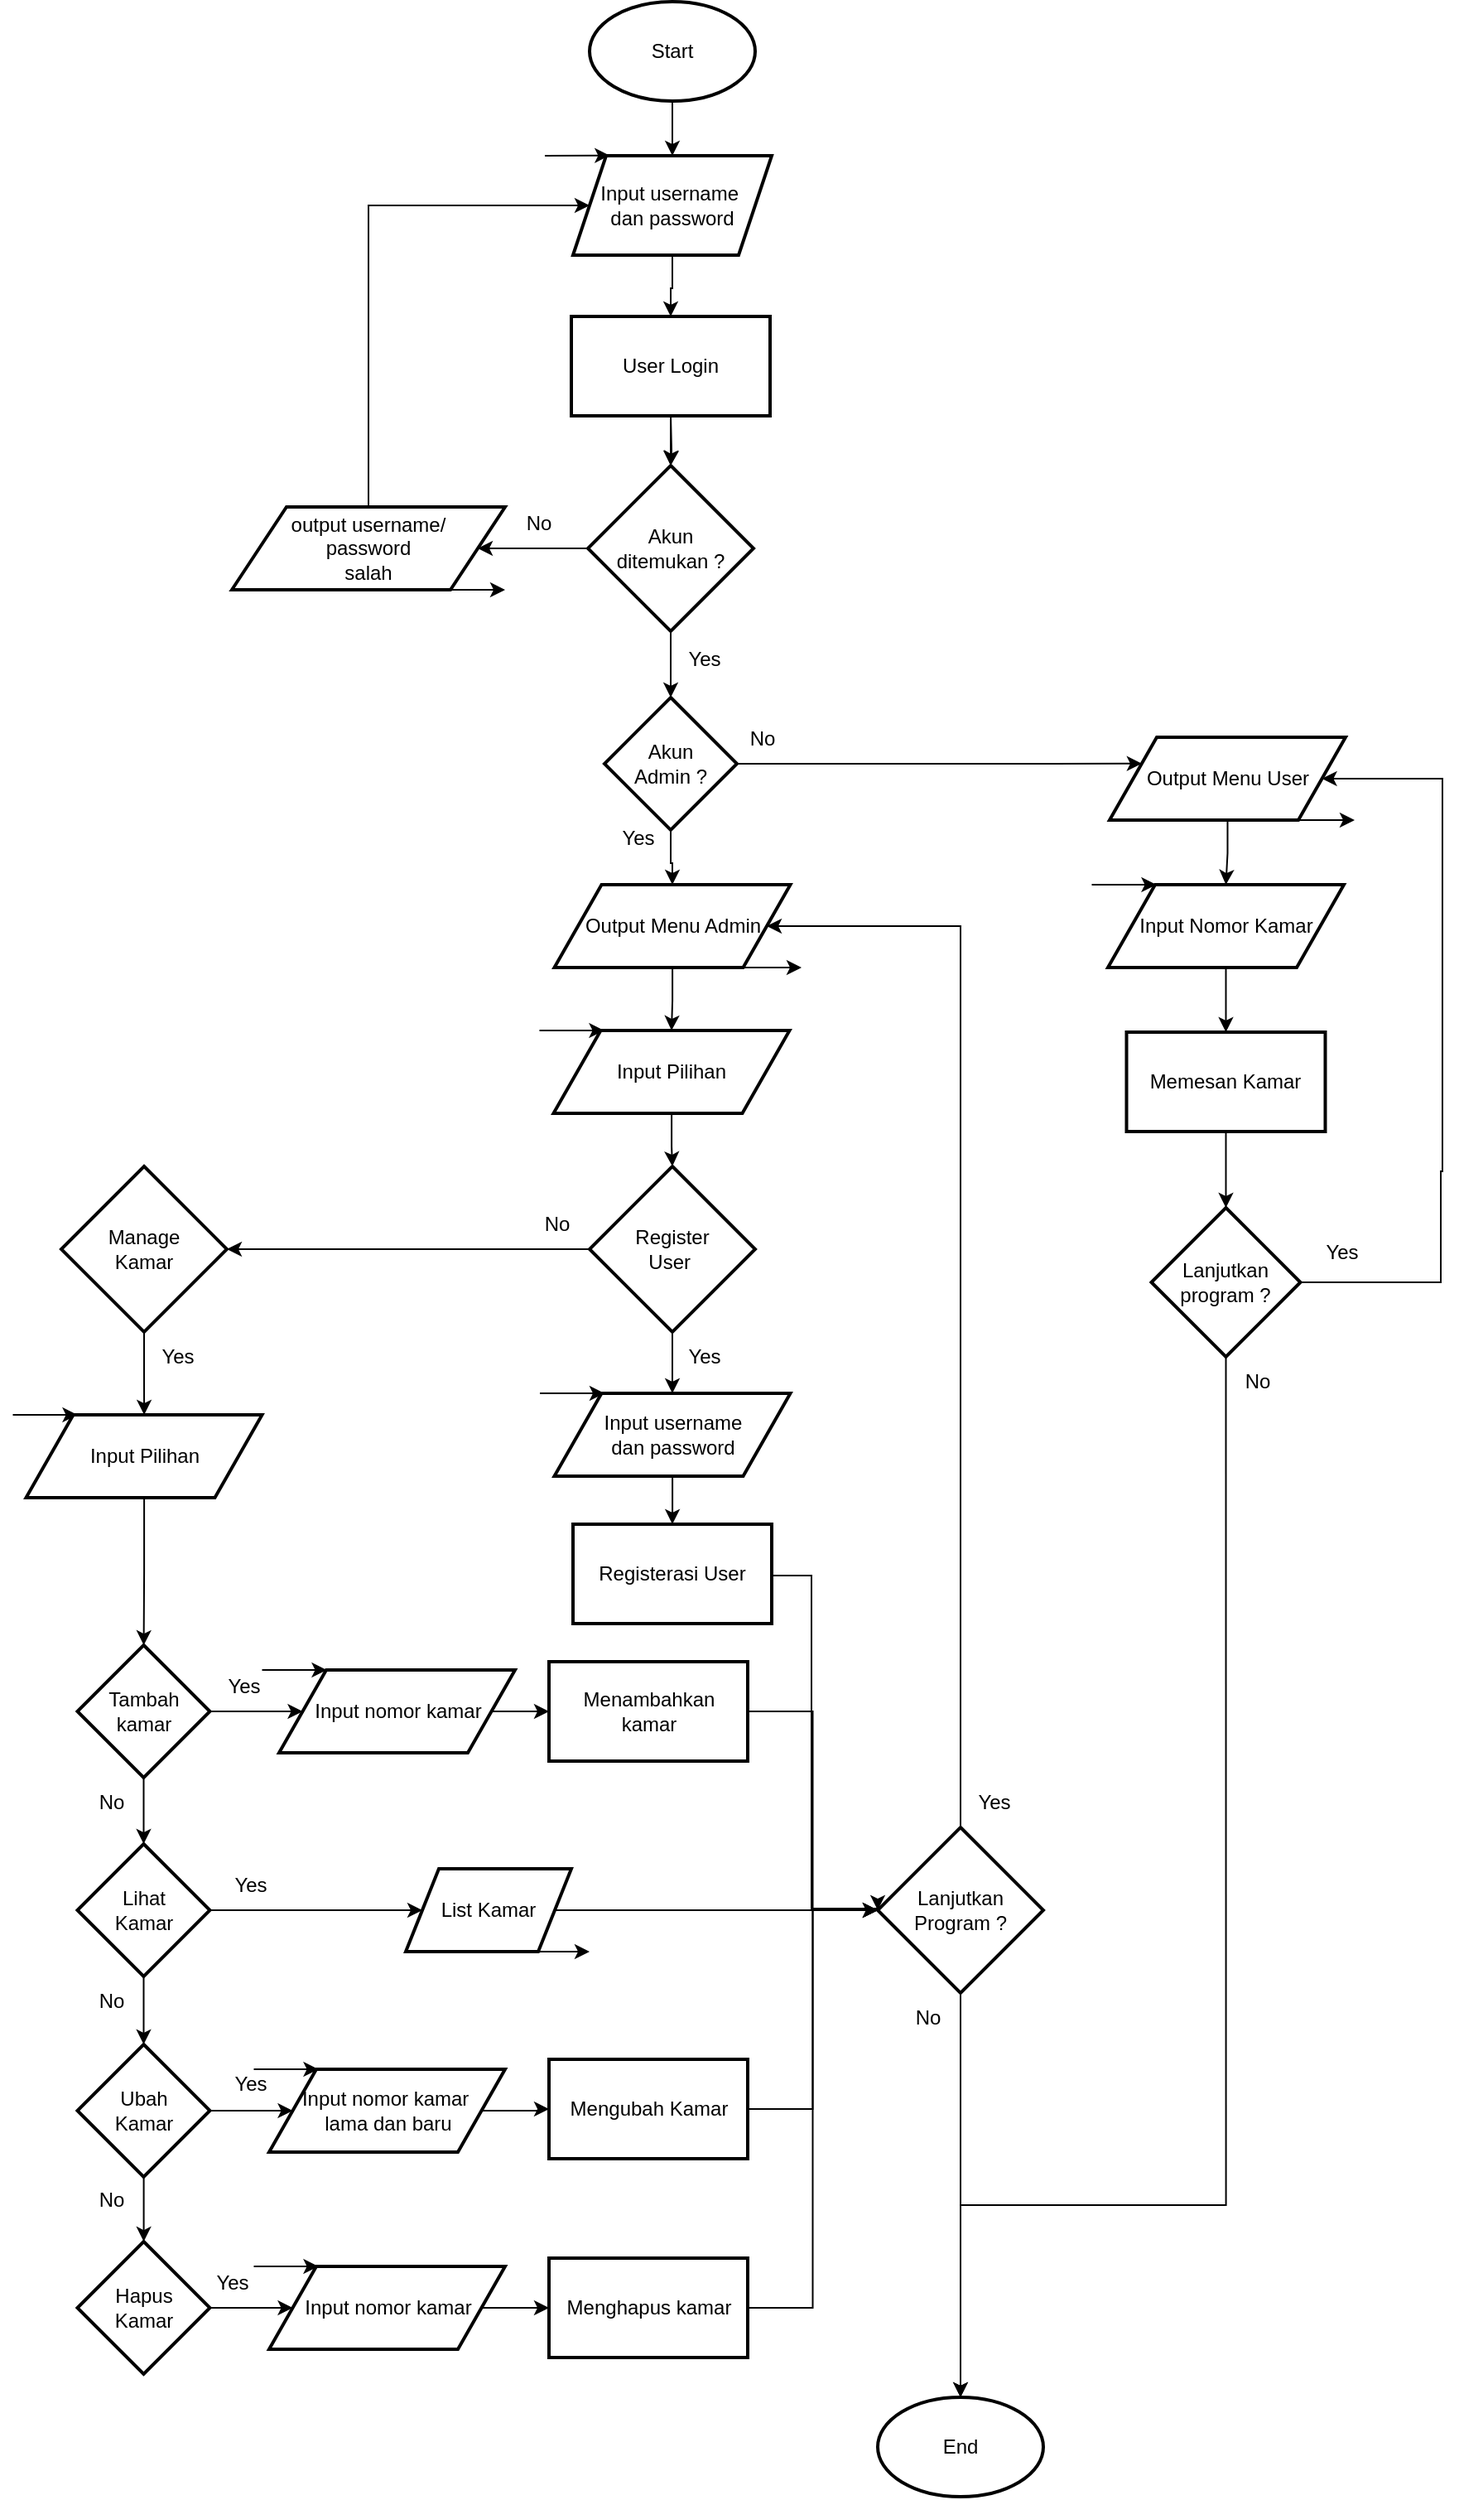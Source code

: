 <mxfile version="24.7.17">
  <diagram name="Page-1" id="f5_gavlyWGWcPMPK72Mo">
    <mxGraphModel dx="1489" dy="1859" grid="1" gridSize="10" guides="1" tooltips="1" connect="1" arrows="1" fold="1" page="1" pageScale="1" pageWidth="850" pageHeight="1100" math="0" shadow="0">
      <root>
        <mxCell id="0" />
        <mxCell id="1" parent="0" />
        <mxCell id="Szz_0jvh1cqQydP9ENVo-8" style="edgeStyle=orthogonalEdgeStyle;rounded=0;orthogonalLoop=1;jettySize=auto;html=1;entryX=0.5;entryY=0;entryDx=0;entryDy=0;" parent="1" source="CTmQaMRfLMgIivIih5rs-1" target="Szz_0jvh1cqQydP9ENVo-7" edge="1">
          <mxGeometry relative="1" as="geometry" />
        </mxCell>
        <mxCell id="CTmQaMRfLMgIivIih5rs-1" value="Start" style="strokeWidth=2;html=1;shape=mxgraph.flowchart.start_1;whiteSpace=wrap;" parent="1" vertex="1">
          <mxGeometry x="376" y="-90" width="100" height="60" as="geometry" />
        </mxCell>
        <mxCell id="CTmQaMRfLMgIivIih5rs-3" value="End" style="strokeWidth=2;html=1;shape=mxgraph.flowchart.start_1;whiteSpace=wrap;" parent="1" vertex="1">
          <mxGeometry x="550" y="1356" width="100" height="60" as="geometry" />
        </mxCell>
        <mxCell id="CTmQaMRfLMgIivIih5rs-8" value="" style="edgeStyle=orthogonalEdgeStyle;rounded=0;orthogonalLoop=1;jettySize=auto;html=1;" parent="1" target="CTmQaMRfLMgIivIih5rs-5" edge="1">
          <mxGeometry relative="1" as="geometry">
            <mxPoint x="425" y="160" as="sourcePoint" />
          </mxGeometry>
        </mxCell>
        <mxCell id="CTmQaMRfLMgIivIih5rs-12" value="" style="edgeStyle=orthogonalEdgeStyle;rounded=0;orthogonalLoop=1;jettySize=auto;html=1;" parent="1" source="CTmQaMRfLMgIivIih5rs-5" target="CTmQaMRfLMgIivIih5rs-18" edge="1">
          <mxGeometry relative="1" as="geometry">
            <mxPoint x="305" y="240" as="targetPoint" />
          </mxGeometry>
        </mxCell>
        <mxCell id="CTmQaMRfLMgIivIih5rs-21" value="" style="edgeStyle=orthogonalEdgeStyle;rounded=0;orthogonalLoop=1;jettySize=auto;html=1;" parent="1" source="CTmQaMRfLMgIivIih5rs-5" target="CTmQaMRfLMgIivIih5rs-20" edge="1">
          <mxGeometry relative="1" as="geometry" />
        </mxCell>
        <mxCell id="CTmQaMRfLMgIivIih5rs-5" value="Akun&lt;div&gt;ditemukan ?&lt;/div&gt;" style="strokeWidth=2;html=1;shape=mxgraph.flowchart.decision;whiteSpace=wrap;" parent="1" vertex="1">
          <mxGeometry x="375" y="190" width="100" height="100" as="geometry" />
        </mxCell>
        <mxCell id="CTmQaMRfLMgIivIih5rs-15" value="" style="edgeStyle=orthogonalEdgeStyle;rounded=0;orthogonalLoop=1;jettySize=auto;html=1;" parent="1" source="CTmQaMRfLMgIivIih5rs-13" target="CTmQaMRfLMgIivIih5rs-5" edge="1">
          <mxGeometry relative="1" as="geometry" />
        </mxCell>
        <mxCell id="CTmQaMRfLMgIivIih5rs-13" value="User Login" style="whiteSpace=wrap;html=1;strokeWidth=2;" parent="1" vertex="1">
          <mxGeometry x="365" y="100" width="120" height="60" as="geometry" />
        </mxCell>
        <mxCell id="CTmQaMRfLMgIivIih5rs-17" value="No" style="text;html=1;align=center;verticalAlign=middle;resizable=0;points=[];autosize=1;strokeColor=none;fillColor=none;" parent="1" vertex="1">
          <mxGeometry x="325" y="210" width="40" height="30" as="geometry" />
        </mxCell>
        <mxCell id="KmB1iOixg5gTxzGHTbVY-1" style="edgeStyle=orthogonalEdgeStyle;rounded=0;orthogonalLoop=1;jettySize=auto;html=1;exitX=0.5;exitY=0;exitDx=0;exitDy=0;entryX=0;entryY=0.5;entryDx=0;entryDy=0;" parent="1" source="CTmQaMRfLMgIivIih5rs-18" target="Szz_0jvh1cqQydP9ENVo-7" edge="1">
          <mxGeometry relative="1" as="geometry">
            <Array as="points">
              <mxPoint x="243" y="33" />
            </Array>
          </mxGeometry>
        </mxCell>
        <mxCell id="CTmQaMRfLMgIivIih5rs-18" value="output username/&lt;div&gt;password&lt;div&gt;salah&lt;/div&gt;&lt;/div&gt;" style="shape=parallelogram;perimeter=parallelogramPerimeter;whiteSpace=wrap;html=1;dashed=0;shadow=0;fontStyle=0;labelBorderColor=none;labelBackgroundColor=none;strokeColor=default;strokeWidth=2;align=center;verticalAlign=middle;fontFamily=Helvetica;fontSize=12;fontColor=default;fillColor=default;" parent="1" vertex="1">
          <mxGeometry x="160" y="215" width="165" height="50" as="geometry" />
        </mxCell>
        <mxCell id="CTmQaMRfLMgIivIih5rs-23" value="" style="edgeStyle=orthogonalEdgeStyle;rounded=0;orthogonalLoop=1;jettySize=auto;html=1;entryX=0;entryY=0.25;entryDx=0;entryDy=0;" parent="1" source="CTmQaMRfLMgIivIih5rs-20" target="CTmQaMRfLMgIivIih5rs-35" edge="1">
          <mxGeometry relative="1" as="geometry">
            <mxPoint x="714" y="370" as="targetPoint" />
          </mxGeometry>
        </mxCell>
        <mxCell id="CTmQaMRfLMgIivIih5rs-117" style="edgeStyle=orthogonalEdgeStyle;rounded=0;orthogonalLoop=1;jettySize=auto;html=1;entryX=0.5;entryY=0;entryDx=0;entryDy=0;" parent="1" source="CTmQaMRfLMgIivIih5rs-20" target="CTmQaMRfLMgIivIih5rs-33" edge="1">
          <mxGeometry relative="1" as="geometry" />
        </mxCell>
        <mxCell id="CTmQaMRfLMgIivIih5rs-20" value="Akun&lt;div&gt;Admin ?&lt;/div&gt;" style="rhombus;whiteSpace=wrap;html=1;strokeWidth=2;" parent="1" vertex="1">
          <mxGeometry x="385" y="330" width="80" height="80" as="geometry" />
        </mxCell>
        <mxCell id="CTmQaMRfLMgIivIih5rs-24" value="Yes" style="text;html=1;align=center;verticalAlign=middle;resizable=0;points=[];autosize=1;strokeColor=none;fillColor=none;" parent="1" vertex="1">
          <mxGeometry x="425" y="292" width="40" height="30" as="geometry" />
        </mxCell>
        <mxCell id="CTmQaMRfLMgIivIih5rs-25" value="No" style="text;html=1;align=center;verticalAlign=middle;resizable=0;points=[];autosize=1;strokeColor=none;fillColor=none;" parent="1" vertex="1">
          <mxGeometry x="460" y="340" width="40" height="30" as="geometry" />
        </mxCell>
        <mxCell id="CTmQaMRfLMgIivIih5rs-28" value="Yes" style="text;html=1;align=center;verticalAlign=middle;resizable=0;points=[];autosize=1;strokeColor=none;fillColor=none;" parent="1" vertex="1">
          <mxGeometry x="384.75" y="400" width="40" height="30" as="geometry" />
        </mxCell>
        <mxCell id="Szz_0jvh1cqQydP9ENVo-17" style="edgeStyle=orthogonalEdgeStyle;rounded=0;orthogonalLoop=1;jettySize=auto;html=1;entryX=0.5;entryY=0;entryDx=0;entryDy=0;" parent="1" source="CTmQaMRfLMgIivIih5rs-33" target="Szz_0jvh1cqQydP9ENVo-14" edge="1">
          <mxGeometry relative="1" as="geometry" />
        </mxCell>
        <mxCell id="CTmQaMRfLMgIivIih5rs-33" value="Output Menu Admin" style="shape=parallelogram;perimeter=parallelogramPerimeter;whiteSpace=wrap;html=1;dashed=0;strokeColor=default;strokeWidth=2;align=center;verticalAlign=middle;fontFamily=Helvetica;fontSize=12;fontColor=default;fillColor=default;" parent="1" vertex="1">
          <mxGeometry x="354.75" y="443" width="142.5" height="50" as="geometry" />
        </mxCell>
        <mxCell id="Szz_0jvh1cqQydP9ENVo-21" style="edgeStyle=orthogonalEdgeStyle;rounded=0;orthogonalLoop=1;jettySize=auto;html=1;entryX=0.5;entryY=0;entryDx=0;entryDy=0;" parent="1" source="CTmQaMRfLMgIivIih5rs-35" target="Szz_0jvh1cqQydP9ENVo-20" edge="1">
          <mxGeometry relative="1" as="geometry" />
        </mxCell>
        <mxCell id="CTmQaMRfLMgIivIih5rs-35" value="Output Menu User" style="shape=parallelogram;perimeter=parallelogramPerimeter;whiteSpace=wrap;html=1;dashed=0;strokeColor=default;strokeWidth=2;align=center;verticalAlign=middle;fontFamily=Helvetica;fontSize=12;fontColor=default;fillColor=default;" parent="1" vertex="1">
          <mxGeometry x="690" y="354" width="142.5" height="50" as="geometry" />
        </mxCell>
        <mxCell id="CTmQaMRfLMgIivIih5rs-43" value="" style="edgeStyle=orthogonalEdgeStyle;rounded=0;orthogonalLoop=1;jettySize=auto;html=1;" parent="1" source="CTmQaMRfLMgIivIih5rs-38" target="CTmQaMRfLMgIivIih5rs-42" edge="1">
          <mxGeometry relative="1" as="geometry" />
        </mxCell>
        <mxCell id="Szz_0jvh1cqQydP9ENVo-24" style="edgeStyle=orthogonalEdgeStyle;rounded=0;orthogonalLoop=1;jettySize=auto;html=1;entryX=0.5;entryY=0;entryDx=0;entryDy=0;" parent="1" source="CTmQaMRfLMgIivIih5rs-38" target="Szz_0jvh1cqQydP9ENVo-23" edge="1">
          <mxGeometry relative="1" as="geometry" />
        </mxCell>
        <mxCell id="CTmQaMRfLMgIivIih5rs-38" value="Register&lt;div&gt;User&amp;nbsp;&lt;/div&gt;" style="strokeWidth=2;html=1;shape=mxgraph.flowchart.decision;whiteSpace=wrap;" parent="1" vertex="1">
          <mxGeometry x="376" y="613" width="100" height="100" as="geometry" />
        </mxCell>
        <mxCell id="CTmQaMRfLMgIivIih5rs-56" value="" style="edgeStyle=orthogonalEdgeStyle;rounded=0;orthogonalLoop=1;jettySize=auto;html=1;" parent="1" source="ys0p1O7EgWVjhq2hk7gU-1" target="CTmQaMRfLMgIivIih5rs-55" edge="1">
          <mxGeometry relative="1" as="geometry" />
        </mxCell>
        <mxCell id="CTmQaMRfLMgIivIih5rs-42" value="Manage&lt;div&gt;Kamar&lt;/div&gt;" style="strokeWidth=2;html=1;shape=mxgraph.flowchart.decision;whiteSpace=wrap;" parent="1" vertex="1">
          <mxGeometry x="57" y="613" width="100" height="100" as="geometry" />
        </mxCell>
        <mxCell id="CTmQaMRfLMgIivIih5rs-44" value="Registerasi User" style="whiteSpace=wrap;html=1;strokeWidth=2;" parent="1" vertex="1">
          <mxGeometry x="366" y="829" width="120" height="60" as="geometry" />
        </mxCell>
        <mxCell id="CTmQaMRfLMgIivIih5rs-48" value="Yes" style="text;html=1;align=center;verticalAlign=middle;resizable=0;points=[];autosize=1;strokeColor=none;fillColor=none;" parent="1" vertex="1">
          <mxGeometry x="424.75" y="713" width="40" height="30" as="geometry" />
        </mxCell>
        <mxCell id="CTmQaMRfLMgIivIih5rs-49" value="No" style="text;html=1;align=center;verticalAlign=middle;resizable=0;points=[];autosize=1;strokeColor=none;fillColor=none;" parent="1" vertex="1">
          <mxGeometry x="336" y="633" width="40" height="30" as="geometry" />
        </mxCell>
        <mxCell id="CTmQaMRfLMgIivIih5rs-101" value="" style="edgeStyle=orthogonalEdgeStyle;rounded=0;orthogonalLoop=1;jettySize=auto;html=1;" parent="1" source="CTmQaMRfLMgIivIih5rs-52" target="CTmQaMRfLMgIivIih5rs-100" edge="1">
          <mxGeometry relative="1" as="geometry" />
        </mxCell>
        <mxCell id="CTmQaMRfLMgIivIih5rs-52" value="Memesan Kamar" style="whiteSpace=wrap;html=1;dashed=0;strokeWidth=2;" parent="1" vertex="1">
          <mxGeometry x="700.25" y="532" width="120" height="60" as="geometry" />
        </mxCell>
        <mxCell id="CTmQaMRfLMgIivIih5rs-76" value="" style="edgeStyle=orthogonalEdgeStyle;rounded=0;orthogonalLoop=1;jettySize=auto;html=1;" parent="1" source="CTmQaMRfLMgIivIih5rs-55" target="CTmQaMRfLMgIivIih5rs-75" edge="1">
          <mxGeometry relative="1" as="geometry" />
        </mxCell>
        <mxCell id="Szz_0jvh1cqQydP9ENVo-30" style="edgeStyle=orthogonalEdgeStyle;rounded=0;orthogonalLoop=1;jettySize=auto;html=1;exitX=1;exitY=0.5;exitDx=0;exitDy=0;" parent="1" source="CTmQaMRfLMgIivIih5rs-55" target="Szz_0jvh1cqQydP9ENVo-28" edge="1">
          <mxGeometry relative="1" as="geometry" />
        </mxCell>
        <mxCell id="CTmQaMRfLMgIivIih5rs-55" value="Tambah&lt;br&gt;kamar" style="rhombus;whiteSpace=wrap;html=1;strokeWidth=2;" parent="1" vertex="1">
          <mxGeometry x="66.75" y="902" width="80" height="80" as="geometry" />
        </mxCell>
        <mxCell id="CTmQaMRfLMgIivIih5rs-57" value="Yes" style="text;html=1;align=center;verticalAlign=middle;resizable=0;points=[];autosize=1;strokeColor=none;fillColor=none;" parent="1" vertex="1">
          <mxGeometry x="106.75" y="713" width="40" height="30" as="geometry" />
        </mxCell>
        <mxCell id="CTmQaMRfLMgIivIih5rs-65" value="Menambahkan&lt;div&gt;kamar&lt;/div&gt;" style="whiteSpace=wrap;html=1;strokeWidth=2;" parent="1" vertex="1">
          <mxGeometry x="351.5" y="912" width="120" height="60" as="geometry" />
        </mxCell>
        <mxCell id="CTmQaMRfLMgIivIih5rs-81" style="edgeStyle=orthogonalEdgeStyle;rounded=0;orthogonalLoop=1;jettySize=auto;html=1;entryX=0;entryY=0.5;entryDx=0;entryDy=0;" parent="1" source="CTmQaMRfLMgIivIih5rs-75" target="CTmQaMRfLMgIivIih5rs-80" edge="1">
          <mxGeometry relative="1" as="geometry" />
        </mxCell>
        <mxCell id="CTmQaMRfLMgIivIih5rs-83" value="" style="edgeStyle=orthogonalEdgeStyle;rounded=0;orthogonalLoop=1;jettySize=auto;html=1;" parent="1" source="CTmQaMRfLMgIivIih5rs-75" target="CTmQaMRfLMgIivIih5rs-82" edge="1">
          <mxGeometry relative="1" as="geometry" />
        </mxCell>
        <mxCell id="CTmQaMRfLMgIivIih5rs-75" value="Lihat&lt;div&gt;Kamar&lt;/div&gt;" style="rhombus;whiteSpace=wrap;html=1;strokeWidth=2;" parent="1" vertex="1">
          <mxGeometry x="66.75" y="1022" width="80" height="80" as="geometry" />
        </mxCell>
        <mxCell id="CTmQaMRfLMgIivIih5rs-80" value="List Kamar" style="shape=parallelogram;perimeter=parallelogramPerimeter;whiteSpace=wrap;html=1;dashed=0;strokeColor=default;strokeWidth=2;align=center;verticalAlign=middle;fontFamily=Helvetica;fontSize=12;fontColor=default;fillColor=default;" parent="1" vertex="1">
          <mxGeometry x="265" y="1037" width="100" height="50" as="geometry" />
        </mxCell>
        <mxCell id="CTmQaMRfLMgIivIih5rs-85" value="" style="edgeStyle=orthogonalEdgeStyle;rounded=0;orthogonalLoop=1;jettySize=auto;html=1;" parent="1" source="CTmQaMRfLMgIivIih5rs-82" target="CTmQaMRfLMgIivIih5rs-84" edge="1">
          <mxGeometry relative="1" as="geometry" />
        </mxCell>
        <mxCell id="Szz_0jvh1cqQydP9ENVo-33" style="edgeStyle=orthogonalEdgeStyle;rounded=0;orthogonalLoop=1;jettySize=auto;html=1;exitX=1;exitY=0.5;exitDx=0;exitDy=0;entryX=0;entryY=0.5;entryDx=0;entryDy=0;" parent="1" source="CTmQaMRfLMgIivIih5rs-82" target="Szz_0jvh1cqQydP9ENVo-32" edge="1">
          <mxGeometry relative="1" as="geometry" />
        </mxCell>
        <mxCell id="CTmQaMRfLMgIivIih5rs-82" value="Ubah&lt;div&gt;Kamar&lt;/div&gt;" style="rhombus;whiteSpace=wrap;html=1;strokeWidth=2;" parent="1" vertex="1">
          <mxGeometry x="66.75" y="1143" width="80" height="80" as="geometry" />
        </mxCell>
        <mxCell id="Szz_0jvh1cqQydP9ENVo-37" style="edgeStyle=orthogonalEdgeStyle;rounded=0;orthogonalLoop=1;jettySize=auto;html=1;exitX=1;exitY=0.5;exitDx=0;exitDy=0;" parent="1" source="CTmQaMRfLMgIivIih5rs-84" target="Szz_0jvh1cqQydP9ENVo-35" edge="1">
          <mxGeometry relative="1" as="geometry" />
        </mxCell>
        <mxCell id="CTmQaMRfLMgIivIih5rs-84" value="Hapus&lt;div&gt;Kamar&lt;/div&gt;" style="rhombus;whiteSpace=wrap;html=1;strokeWidth=2;" parent="1" vertex="1">
          <mxGeometry x="66.75" y="1262" width="80" height="80" as="geometry" />
        </mxCell>
        <mxCell id="CTmQaMRfLMgIivIih5rs-86" value="Yes" style="text;html=1;align=center;verticalAlign=middle;resizable=0;points=[];autosize=1;strokeColor=none;fillColor=none;" parent="1" vertex="1">
          <mxGeometry x="147" y="912" width="40" height="30" as="geometry" />
        </mxCell>
        <mxCell id="CTmQaMRfLMgIivIih5rs-87" value="Yes" style="text;html=1;align=center;verticalAlign=middle;resizable=0;points=[];autosize=1;strokeColor=none;fillColor=none;" parent="1" vertex="1">
          <mxGeometry x="151" y="1032" width="40" height="30" as="geometry" />
        </mxCell>
        <mxCell id="CTmQaMRfLMgIivIih5rs-88" value="Mengubah Kamar" style="whiteSpace=wrap;html=1;strokeWidth=2;" parent="1" vertex="1">
          <mxGeometry x="351.5" y="1152" width="120" height="60" as="geometry" />
        </mxCell>
        <mxCell id="CTmQaMRfLMgIivIih5rs-90" value="Yes" style="text;html=1;align=center;verticalAlign=middle;resizable=0;points=[];autosize=1;strokeColor=none;fillColor=none;" parent="1" vertex="1">
          <mxGeometry x="151" y="1152" width="40" height="30" as="geometry" />
        </mxCell>
        <mxCell id="CTmQaMRfLMgIivIih5rs-91" value="Menghapus kamar" style="whiteSpace=wrap;html=1;strokeWidth=2;" parent="1" vertex="1">
          <mxGeometry x="351.5" y="1272" width="120" height="60" as="geometry" />
        </mxCell>
        <mxCell id="CTmQaMRfLMgIivIih5rs-93" value="Yes" style="text;html=1;align=center;verticalAlign=middle;resizable=0;points=[];autosize=1;strokeColor=none;fillColor=none;" parent="1" vertex="1">
          <mxGeometry x="140" y="1272" width="40" height="30" as="geometry" />
        </mxCell>
        <mxCell id="CTmQaMRfLMgIivIih5rs-94" value="No" style="text;html=1;align=center;verticalAlign=middle;resizable=0;points=[];autosize=1;strokeColor=none;fillColor=none;" parent="1" vertex="1">
          <mxGeometry x="66.75" y="982" width="40" height="30" as="geometry" />
        </mxCell>
        <mxCell id="CTmQaMRfLMgIivIih5rs-95" value="No" style="text;html=1;align=center;verticalAlign=middle;resizable=0;points=[];autosize=1;strokeColor=none;fillColor=none;" parent="1" vertex="1">
          <mxGeometry x="66.75" y="1102" width="40" height="30" as="geometry" />
        </mxCell>
        <mxCell id="CTmQaMRfLMgIivIih5rs-96" value="No" style="text;html=1;align=center;verticalAlign=middle;resizable=0;points=[];autosize=1;strokeColor=none;fillColor=none;" parent="1" vertex="1">
          <mxGeometry x="66.75" y="1222" width="40" height="30" as="geometry" />
        </mxCell>
        <mxCell id="CTmQaMRfLMgIivIih5rs-103" style="edgeStyle=orthogonalEdgeStyle;rounded=0;orthogonalLoop=1;jettySize=auto;html=1;entryX=1;entryY=0.5;entryDx=0;entryDy=0;" parent="1" source="CTmQaMRfLMgIivIih5rs-100" target="CTmQaMRfLMgIivIih5rs-35" edge="1">
          <mxGeometry relative="1" as="geometry">
            <Array as="points">
              <mxPoint x="890" y="683" />
              <mxPoint x="890" y="616" />
              <mxPoint x="891" y="379" />
            </Array>
          </mxGeometry>
        </mxCell>
        <mxCell id="CTmQaMRfLMgIivIih5rs-100" value="Lanjutkan&lt;div&gt;program ?&lt;/div&gt;" style="rhombus;whiteSpace=wrap;html=1;dashed=0;strokeWidth=2;" parent="1" vertex="1">
          <mxGeometry x="715.25" y="638" width="90" height="90" as="geometry" />
        </mxCell>
        <mxCell id="CTmQaMRfLMgIivIih5rs-104" value="Yes" style="text;html=1;align=center;verticalAlign=middle;resizable=0;points=[];autosize=1;strokeColor=none;fillColor=none;" parent="1" vertex="1">
          <mxGeometry x="810" y="650" width="40" height="30" as="geometry" />
        </mxCell>
        <mxCell id="CTmQaMRfLMgIivIih5rs-106" style="edgeStyle=orthogonalEdgeStyle;rounded=0;orthogonalLoop=1;jettySize=auto;html=1;entryX=0.5;entryY=0;entryDx=0;entryDy=0;entryPerimeter=0;exitX=0.5;exitY=1;exitDx=0;exitDy=0;" parent="1" source="CTmQaMRfLMgIivIih5rs-100" target="CTmQaMRfLMgIivIih5rs-3" edge="1">
          <mxGeometry relative="1" as="geometry">
            <Array as="points">
              <mxPoint x="760" y="1240" />
              <mxPoint x="600" y="1240" />
            </Array>
            <mxPoint x="760.25" y="781" as="sourcePoint" />
          </mxGeometry>
        </mxCell>
        <mxCell id="CTmQaMRfLMgIivIih5rs-107" value="No" style="text;html=1;align=center;verticalAlign=middle;resizable=0;points=[];autosize=1;strokeColor=none;fillColor=none;" parent="1" vertex="1">
          <mxGeometry x="759" y="728" width="40" height="30" as="geometry" />
        </mxCell>
        <mxCell id="CTmQaMRfLMgIivIih5rs-125" style="edgeStyle=orthogonalEdgeStyle;rounded=0;orthogonalLoop=1;jettySize=auto;html=1;entryX=1;entryY=0.5;entryDx=0;entryDy=0;" parent="1" source="CTmQaMRfLMgIivIih5rs-118" target="CTmQaMRfLMgIivIih5rs-33" edge="1">
          <mxGeometry relative="1" as="geometry">
            <Array as="points">
              <mxPoint x="600" y="468" />
            </Array>
          </mxGeometry>
        </mxCell>
        <mxCell id="CTmQaMRfLMgIivIih5rs-118" value="Lanjutkan&lt;div&gt;Program ?&lt;/div&gt;" style="strokeWidth=2;html=1;shape=mxgraph.flowchart.decision;whiteSpace=wrap;" parent="1" vertex="1">
          <mxGeometry x="550" y="1012" width="100" height="100" as="geometry" />
        </mxCell>
        <mxCell id="CTmQaMRfLMgIivIih5rs-119" style="edgeStyle=orthogonalEdgeStyle;rounded=0;orthogonalLoop=1;jettySize=auto;html=1;entryX=0;entryY=0.5;entryDx=0;entryDy=0;entryPerimeter=0;exitX=1;exitY=0.5;exitDx=0;exitDy=0;" parent="1" source="CTmQaMRfLMgIivIih5rs-44" target="CTmQaMRfLMgIivIih5rs-118" edge="1">
          <mxGeometry relative="1" as="geometry">
            <Array as="points">
              <mxPoint x="486" y="860" />
              <mxPoint x="510" y="860" />
              <mxPoint x="510" y="1061" />
              <mxPoint x="550" y="1061" />
            </Array>
          </mxGeometry>
        </mxCell>
        <mxCell id="CTmQaMRfLMgIivIih5rs-121" style="edgeStyle=orthogonalEdgeStyle;rounded=0;orthogonalLoop=1;jettySize=auto;html=1;entryX=0;entryY=0.5;entryDx=0;entryDy=0;entryPerimeter=0;" parent="1" source="CTmQaMRfLMgIivIih5rs-80" target="CTmQaMRfLMgIivIih5rs-118" edge="1">
          <mxGeometry relative="1" as="geometry" />
        </mxCell>
        <mxCell id="CTmQaMRfLMgIivIih5rs-122" style="edgeStyle=orthogonalEdgeStyle;rounded=0;orthogonalLoop=1;jettySize=auto;html=1;entryX=0;entryY=0.5;entryDx=0;entryDy=0;entryPerimeter=0;" parent="1" source="CTmQaMRfLMgIivIih5rs-88" target="CTmQaMRfLMgIivIih5rs-118" edge="1">
          <mxGeometry relative="1" as="geometry" />
        </mxCell>
        <mxCell id="CTmQaMRfLMgIivIih5rs-123" style="edgeStyle=orthogonalEdgeStyle;rounded=0;orthogonalLoop=1;jettySize=auto;html=1;entryX=0;entryY=0.5;entryDx=0;entryDy=0;entryPerimeter=0;fillColor=#f8cecc;strokeColor=#000000;" parent="1" source="CTmQaMRfLMgIivIih5rs-91" target="CTmQaMRfLMgIivIih5rs-118" edge="1">
          <mxGeometry relative="1" as="geometry" />
        </mxCell>
        <mxCell id="CTmQaMRfLMgIivIih5rs-124" style="edgeStyle=orthogonalEdgeStyle;rounded=0;orthogonalLoop=1;jettySize=auto;html=1;entryX=0;entryY=0.5;entryDx=0;entryDy=0;entryPerimeter=0;" parent="1" source="CTmQaMRfLMgIivIih5rs-65" target="CTmQaMRfLMgIivIih5rs-118" edge="1">
          <mxGeometry relative="1" as="geometry" />
        </mxCell>
        <mxCell id="CTmQaMRfLMgIivIih5rs-126" value="Yes" style="text;html=1;align=center;verticalAlign=middle;resizable=0;points=[];autosize=1;strokeColor=none;fillColor=none;" parent="1" vertex="1">
          <mxGeometry x="600" y="982" width="40" height="30" as="geometry" />
        </mxCell>
        <mxCell id="CTmQaMRfLMgIivIih5rs-127" style="edgeStyle=orthogonalEdgeStyle;rounded=0;orthogonalLoop=1;jettySize=auto;html=1;entryX=0.5;entryY=0;entryDx=0;entryDy=0;entryPerimeter=0;" parent="1" source="CTmQaMRfLMgIivIih5rs-118" target="CTmQaMRfLMgIivIih5rs-3" edge="1">
          <mxGeometry relative="1" as="geometry" />
        </mxCell>
        <mxCell id="CTmQaMRfLMgIivIih5rs-128" value="No" style="text;html=1;align=center;verticalAlign=middle;resizable=0;points=[];autosize=1;strokeColor=none;fillColor=none;" parent="1" vertex="1">
          <mxGeometry x="560" y="1112" width="40" height="30" as="geometry" />
        </mxCell>
        <mxCell id="Szz_0jvh1cqQydP9ENVo-9" style="edgeStyle=orthogonalEdgeStyle;rounded=0;orthogonalLoop=1;jettySize=auto;html=1;entryX=0.5;entryY=0;entryDx=0;entryDy=0;" parent="1" source="Szz_0jvh1cqQydP9ENVo-7" target="CTmQaMRfLMgIivIih5rs-13" edge="1">
          <mxGeometry relative="1" as="geometry" />
        </mxCell>
        <mxCell id="Szz_0jvh1cqQydP9ENVo-7" value="Input username&amp;nbsp;&lt;div&gt;dan password&lt;/div&gt;" style="shape=parallelogram;perimeter=parallelogramPerimeter;whiteSpace=wrap;html=1;fixedSize=1;strokeColor=default;strokeWidth=2;align=center;verticalAlign=middle;fontFamily=Helvetica;fontSize=12;fontColor=default;fillColor=default;" parent="1" vertex="1">
          <mxGeometry x="366" y="3" width="120" height="60" as="geometry" />
        </mxCell>
        <mxCell id="Szz_0jvh1cqQydP9ENVo-14" value="Input Pilihan" style="shape=parallelogram;perimeter=parallelogramPerimeter;whiteSpace=wrap;html=1;dashed=0;strokeColor=default;strokeWidth=2;align=center;verticalAlign=middle;fontFamily=Helvetica;fontSize=12;fontColor=default;fillColor=default;" parent="1" vertex="1">
          <mxGeometry x="354.25" y="531" width="142.5" height="50" as="geometry" />
        </mxCell>
        <mxCell id="Szz_0jvh1cqQydP9ENVo-18" style="edgeStyle=orthogonalEdgeStyle;rounded=0;orthogonalLoop=1;jettySize=auto;html=1;entryX=0.5;entryY=0;entryDx=0;entryDy=0;entryPerimeter=0;" parent="1" source="Szz_0jvh1cqQydP9ENVo-14" target="CTmQaMRfLMgIivIih5rs-38" edge="1">
          <mxGeometry relative="1" as="geometry" />
        </mxCell>
        <mxCell id="Szz_0jvh1cqQydP9ENVo-22" style="edgeStyle=orthogonalEdgeStyle;rounded=0;orthogonalLoop=1;jettySize=auto;html=1;entryX=0.5;entryY=0;entryDx=0;entryDy=0;" parent="1" source="Szz_0jvh1cqQydP9ENVo-20" target="CTmQaMRfLMgIivIih5rs-52" edge="1">
          <mxGeometry relative="1" as="geometry" />
        </mxCell>
        <mxCell id="Szz_0jvh1cqQydP9ENVo-20" value="Input Nomor Kamar" style="shape=parallelogram;perimeter=parallelogramPerimeter;whiteSpace=wrap;html=1;dashed=0;strokeColor=default;strokeWidth=2;align=center;verticalAlign=middle;fontFamily=Helvetica;fontSize=12;fontColor=default;fillColor=default;" parent="1" vertex="1">
          <mxGeometry x="689" y="443" width="142.5" height="50" as="geometry" />
        </mxCell>
        <mxCell id="Szz_0jvh1cqQydP9ENVo-25" style="edgeStyle=orthogonalEdgeStyle;rounded=0;orthogonalLoop=1;jettySize=auto;html=1;entryX=0.5;entryY=0;entryDx=0;entryDy=0;" parent="1" source="Szz_0jvh1cqQydP9ENVo-23" target="CTmQaMRfLMgIivIih5rs-44" edge="1">
          <mxGeometry relative="1" as="geometry" />
        </mxCell>
        <mxCell id="Szz_0jvh1cqQydP9ENVo-23" value="Input username&lt;div&gt;dan password&lt;/div&gt;" style="shape=parallelogram;perimeter=parallelogramPerimeter;whiteSpace=wrap;html=1;dashed=0;strokeColor=default;strokeWidth=2;align=center;verticalAlign=middle;fontFamily=Helvetica;fontSize=12;fontColor=default;fillColor=default;" parent="1" vertex="1">
          <mxGeometry x="354.75" y="750" width="142.5" height="50" as="geometry" />
        </mxCell>
        <mxCell id="Szz_0jvh1cqQydP9ENVo-31" style="edgeStyle=orthogonalEdgeStyle;rounded=0;orthogonalLoop=1;jettySize=auto;html=1;exitX=1;exitY=0.5;exitDx=0;exitDy=0;entryX=0;entryY=0.5;entryDx=0;entryDy=0;" parent="1" source="Szz_0jvh1cqQydP9ENVo-28" target="CTmQaMRfLMgIivIih5rs-65" edge="1">
          <mxGeometry relative="1" as="geometry" />
        </mxCell>
        <mxCell id="Szz_0jvh1cqQydP9ENVo-28" value="Input nomor kamar" style="shape=parallelogram;perimeter=parallelogramPerimeter;whiteSpace=wrap;html=1;dashed=0;strokeColor=default;strokeWidth=2;align=center;verticalAlign=middle;fontFamily=Helvetica;fontSize=12;fontColor=default;fillColor=default;" parent="1" vertex="1">
          <mxGeometry x="188.5" y="917" width="142.5" height="50" as="geometry" />
        </mxCell>
        <mxCell id="Szz_0jvh1cqQydP9ENVo-34" style="edgeStyle=orthogonalEdgeStyle;rounded=0;orthogonalLoop=1;jettySize=auto;html=1;exitX=1;exitY=0.5;exitDx=0;exitDy=0;entryX=0;entryY=0.5;entryDx=0;entryDy=0;" parent="1" source="Szz_0jvh1cqQydP9ENVo-32" target="CTmQaMRfLMgIivIih5rs-88" edge="1">
          <mxGeometry relative="1" as="geometry" />
        </mxCell>
        <mxCell id="Szz_0jvh1cqQydP9ENVo-32" value="Input nomor kamar&amp;nbsp;&lt;div&gt;lama dan baru&lt;/div&gt;" style="shape=parallelogram;perimeter=parallelogramPerimeter;whiteSpace=wrap;html=1;dashed=0;strokeColor=default;strokeWidth=2;align=center;verticalAlign=middle;fontFamily=Helvetica;fontSize=12;fontColor=default;fillColor=default;" parent="1" vertex="1">
          <mxGeometry x="182.5" y="1158" width="142.5" height="50" as="geometry" />
        </mxCell>
        <mxCell id="Szz_0jvh1cqQydP9ENVo-38" style="edgeStyle=orthogonalEdgeStyle;rounded=0;orthogonalLoop=1;jettySize=auto;html=1;exitX=1;exitY=0.5;exitDx=0;exitDy=0;" parent="1" source="Szz_0jvh1cqQydP9ENVo-35" target="CTmQaMRfLMgIivIih5rs-91" edge="1">
          <mxGeometry relative="1" as="geometry" />
        </mxCell>
        <mxCell id="Szz_0jvh1cqQydP9ENVo-35" value="Input nomor kamar" style="shape=parallelogram;perimeter=parallelogramPerimeter;whiteSpace=wrap;html=1;dashed=0;strokeColor=default;strokeWidth=2;align=center;verticalAlign=middle;fontFamily=Helvetica;fontSize=12;fontColor=default;fillColor=default;" parent="1" vertex="1">
          <mxGeometry x="182.5" y="1277" width="142.5" height="50" as="geometry" />
        </mxCell>
        <mxCell id="ys0p1O7EgWVjhq2hk7gU-2" value="" style="edgeStyle=orthogonalEdgeStyle;rounded=0;orthogonalLoop=1;jettySize=auto;html=1;" parent="1" source="CTmQaMRfLMgIivIih5rs-42" target="ys0p1O7EgWVjhq2hk7gU-1" edge="1">
          <mxGeometry relative="1" as="geometry">
            <mxPoint x="107" y="713" as="sourcePoint" />
            <mxPoint x="107" y="902" as="targetPoint" />
          </mxGeometry>
        </mxCell>
        <mxCell id="ys0p1O7EgWVjhq2hk7gU-1" value="Input Pilihan" style="shape=parallelogram;perimeter=parallelogramPerimeter;whiteSpace=wrap;html=1;dashed=0;strokeColor=default;strokeWidth=2;align=center;verticalAlign=middle;fontFamily=Helvetica;fontSize=12;fontColor=default;fillColor=default;" parent="1" vertex="1">
          <mxGeometry x="35.75" y="763" width="142.5" height="50" as="geometry" />
        </mxCell>
        <mxCell id="1L-InbVWz0Fk4NDZLery-1" value="" style="endArrow=classic;html=1;rounded=0;entryX=0.193;entryY=-0.003;entryDx=0;entryDy=0;entryPerimeter=0;" edge="1" parent="1">
          <mxGeometry width="50" height="50" relative="1" as="geometry">
            <mxPoint x="349" y="3" as="sourcePoint" />
            <mxPoint x="388.16" y="2.82" as="targetPoint" />
          </mxGeometry>
        </mxCell>
        <mxCell id="1L-InbVWz0Fk4NDZLery-3" value="" style="endArrow=classic;html=1;rounded=0;entryX=0.193;entryY=-0.003;entryDx=0;entryDy=0;entryPerimeter=0;" edge="1" parent="1">
          <mxGeometry width="50" height="50" relative="1" as="geometry">
            <mxPoint x="465" y="493" as="sourcePoint" />
            <mxPoint x="504" y="493" as="targetPoint" />
          </mxGeometry>
        </mxCell>
        <mxCell id="1L-InbVWz0Fk4NDZLery-5" value="" style="endArrow=classic;html=1;rounded=0;entryX=0.193;entryY=-0.003;entryDx=0;entryDy=0;entryPerimeter=0;" edge="1" parent="1">
          <mxGeometry width="50" height="50" relative="1" as="geometry">
            <mxPoint x="345.75" y="531" as="sourcePoint" />
            <mxPoint x="384.75" y="531" as="targetPoint" />
          </mxGeometry>
        </mxCell>
        <mxCell id="1L-InbVWz0Fk4NDZLery-6" value="" style="endArrow=classic;html=1;rounded=0;entryX=0.193;entryY=-0.003;entryDx=0;entryDy=0;entryPerimeter=0;" edge="1" parent="1">
          <mxGeometry width="50" height="50" relative="1" as="geometry">
            <mxPoint x="346" y="750" as="sourcePoint" />
            <mxPoint x="385" y="750" as="targetPoint" />
          </mxGeometry>
        </mxCell>
        <mxCell id="1L-InbVWz0Fk4NDZLery-7" value="" style="endArrow=classic;html=1;rounded=0;entryX=0.193;entryY=-0.003;entryDx=0;entryDy=0;entryPerimeter=0;" edge="1" parent="1">
          <mxGeometry width="50" height="50" relative="1" as="geometry">
            <mxPoint x="178.25" y="917" as="sourcePoint" />
            <mxPoint x="217.25" y="917" as="targetPoint" />
          </mxGeometry>
        </mxCell>
        <mxCell id="1L-InbVWz0Fk4NDZLery-8" value="" style="endArrow=classic;html=1;rounded=0;entryX=0.193;entryY=-0.003;entryDx=0;entryDy=0;entryPerimeter=0;" edge="1" parent="1">
          <mxGeometry width="50" height="50" relative="1" as="geometry">
            <mxPoint x="27.75" y="763" as="sourcePoint" />
            <mxPoint x="66.75" y="763" as="targetPoint" />
          </mxGeometry>
        </mxCell>
        <mxCell id="1L-InbVWz0Fk4NDZLery-9" value="" style="endArrow=classic;html=1;rounded=0;entryX=0.193;entryY=-0.003;entryDx=0;entryDy=0;entryPerimeter=0;" edge="1" parent="1">
          <mxGeometry width="50" height="50" relative="1" as="geometry">
            <mxPoint x="173.25" y="1158" as="sourcePoint" />
            <mxPoint x="212.25" y="1158" as="targetPoint" />
          </mxGeometry>
        </mxCell>
        <mxCell id="1L-InbVWz0Fk4NDZLery-10" value="" style="endArrow=classic;html=1;rounded=0;entryX=0.193;entryY=-0.003;entryDx=0;entryDy=0;entryPerimeter=0;" edge="1" parent="1">
          <mxGeometry width="50" height="50" relative="1" as="geometry">
            <mxPoint x="173.25" y="1277" as="sourcePoint" />
            <mxPoint x="212.25" y="1277" as="targetPoint" />
          </mxGeometry>
        </mxCell>
        <mxCell id="1L-InbVWz0Fk4NDZLery-11" value="" style="endArrow=classic;html=1;rounded=0;entryX=0.193;entryY=-0.003;entryDx=0;entryDy=0;entryPerimeter=0;" edge="1" parent="1">
          <mxGeometry width="50" height="50" relative="1" as="geometry">
            <mxPoint x="286" y="265" as="sourcePoint" />
            <mxPoint x="325" y="265" as="targetPoint" />
          </mxGeometry>
        </mxCell>
        <mxCell id="1L-InbVWz0Fk4NDZLery-12" value="" style="endArrow=classic;html=1;rounded=0;entryX=0.193;entryY=-0.003;entryDx=0;entryDy=0;entryPerimeter=0;" edge="1" parent="1">
          <mxGeometry width="50" height="50" relative="1" as="geometry">
            <mxPoint x="679.25" y="443" as="sourcePoint" />
            <mxPoint x="718.25" y="443" as="targetPoint" />
          </mxGeometry>
        </mxCell>
        <mxCell id="1L-InbVWz0Fk4NDZLery-13" value="" style="endArrow=classic;html=1;rounded=0;entryX=0.193;entryY=-0.003;entryDx=0;entryDy=0;entryPerimeter=0;" edge="1" parent="1">
          <mxGeometry width="50" height="50" relative="1" as="geometry">
            <mxPoint x="799" y="404" as="sourcePoint" />
            <mxPoint x="838" y="404" as="targetPoint" />
          </mxGeometry>
        </mxCell>
        <mxCell id="1L-InbVWz0Fk4NDZLery-14" value="" style="endArrow=classic;html=1;rounded=0;entryX=0.193;entryY=-0.003;entryDx=0;entryDy=0;entryPerimeter=0;" edge="1" parent="1">
          <mxGeometry width="50" height="50" relative="1" as="geometry">
            <mxPoint x="337" y="1087" as="sourcePoint" />
            <mxPoint x="376" y="1087" as="targetPoint" />
          </mxGeometry>
        </mxCell>
      </root>
    </mxGraphModel>
  </diagram>
</mxfile>
